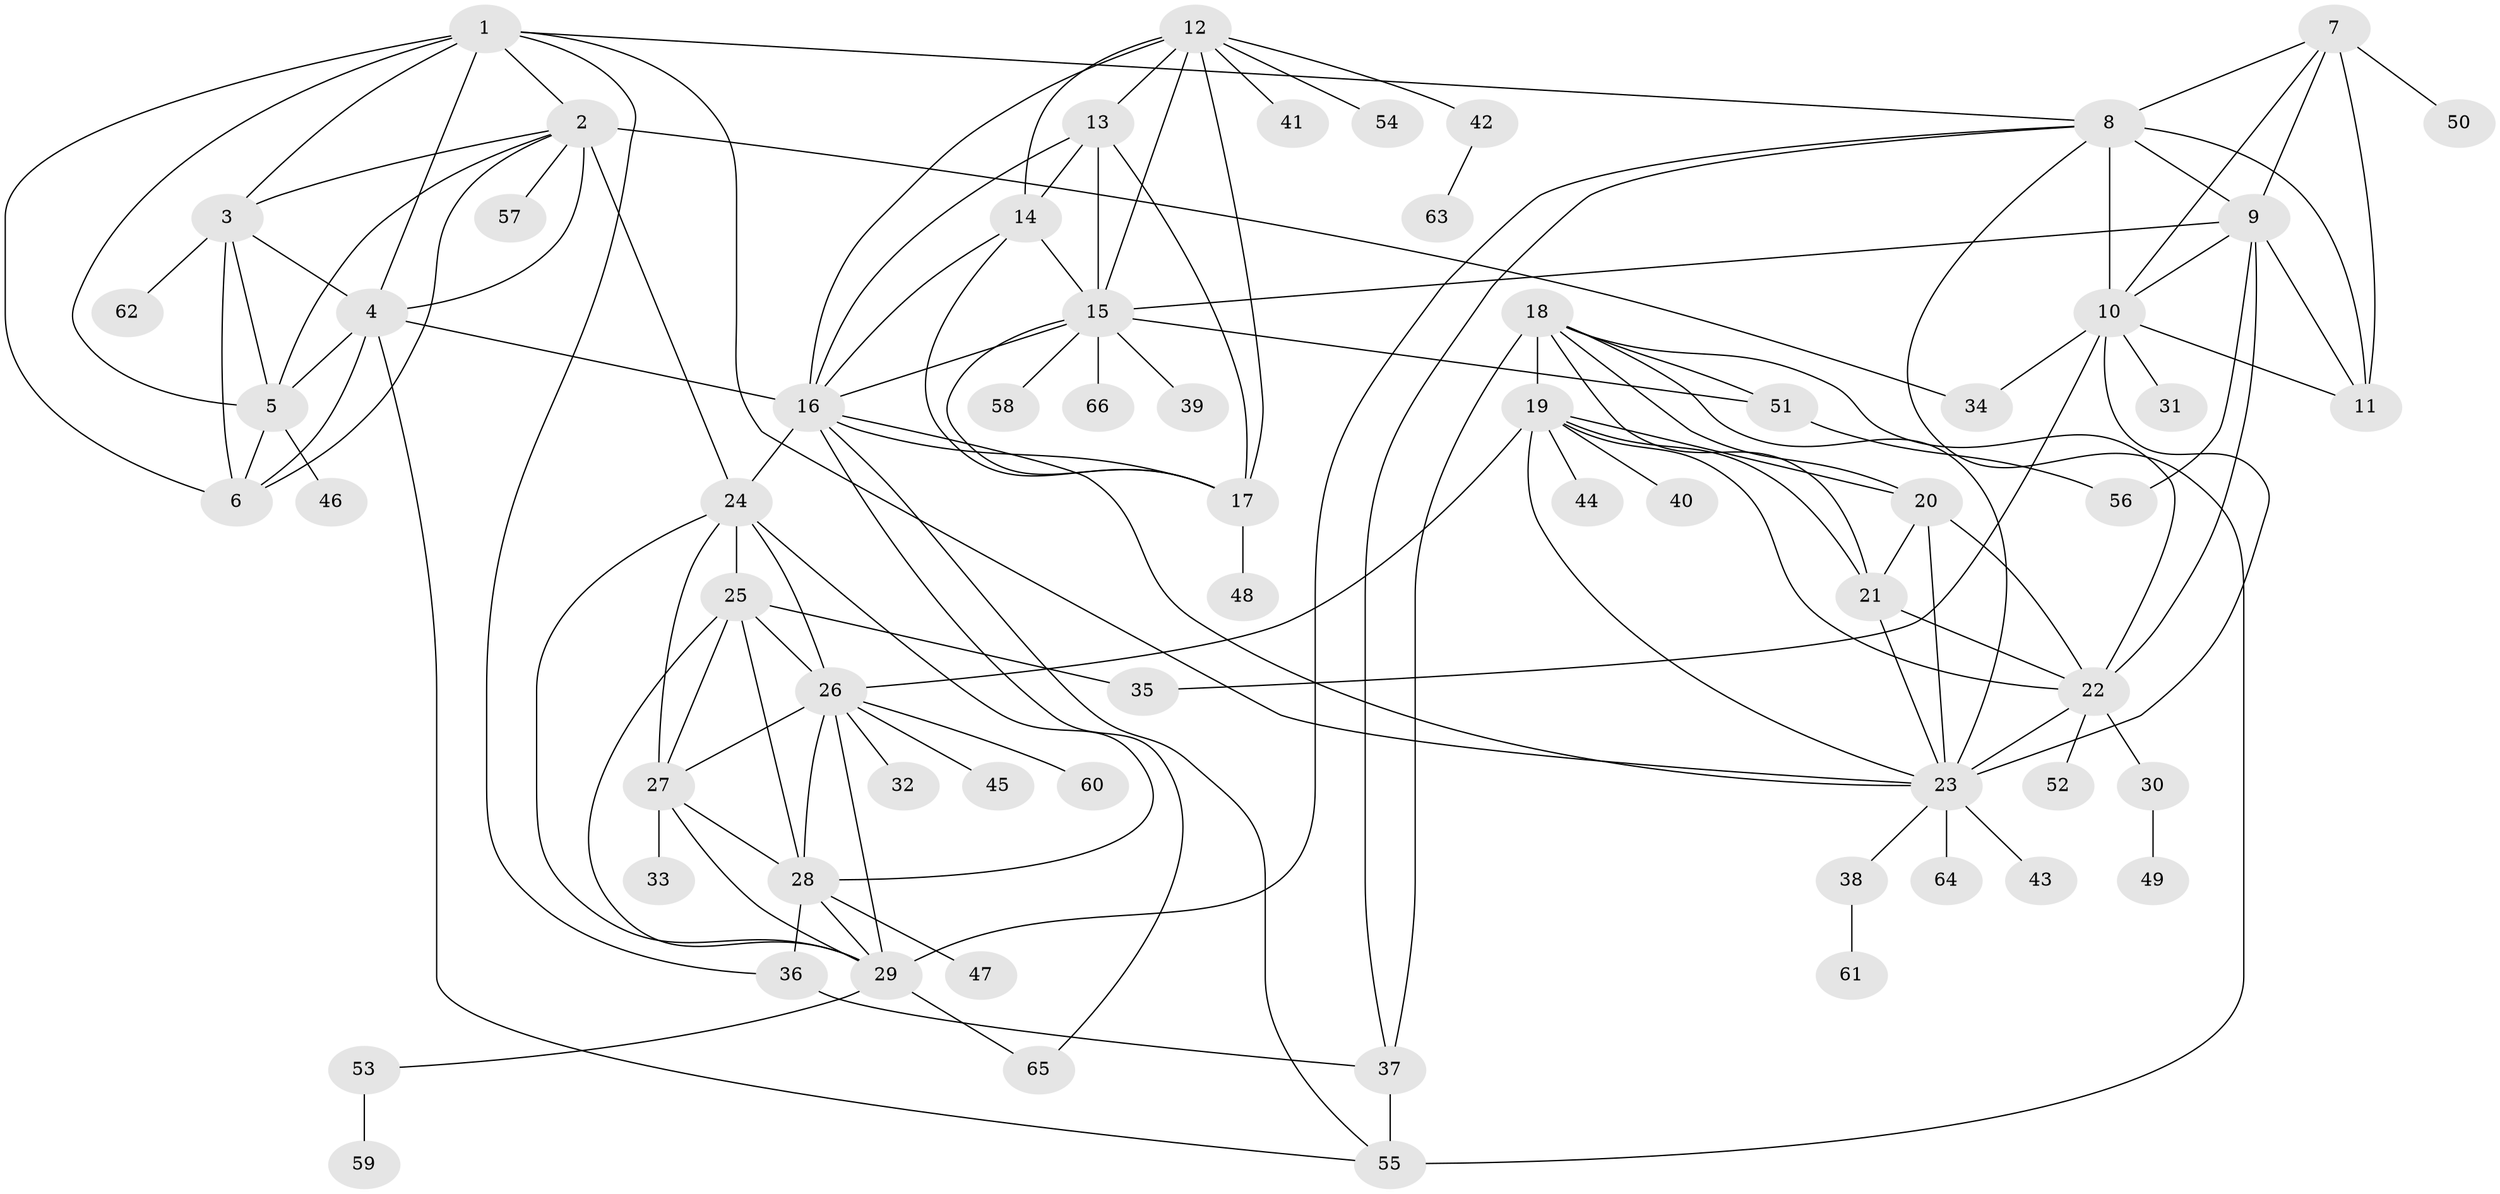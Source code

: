 // original degree distribution, {9: 0.04580152671755725, 12: 0.030534351145038167, 7: 0.03816793893129771, 8: 0.022900763358778626, 6: 0.030534351145038167, 5: 0.007633587786259542, 11: 0.022900763358778626, 10: 0.030534351145038167, 3: 0.05343511450381679, 2: 0.1297709923664122, 1: 0.5801526717557252, 4: 0.007633587786259542}
// Generated by graph-tools (version 1.1) at 2025/37/03/09/25 02:37:34]
// undirected, 66 vertices, 129 edges
graph export_dot {
graph [start="1"]
  node [color=gray90,style=filled];
  1;
  2;
  3;
  4;
  5;
  6;
  7;
  8;
  9;
  10;
  11;
  12;
  13;
  14;
  15;
  16;
  17;
  18;
  19;
  20;
  21;
  22;
  23;
  24;
  25;
  26;
  27;
  28;
  29;
  30;
  31;
  32;
  33;
  34;
  35;
  36;
  37;
  38;
  39;
  40;
  41;
  42;
  43;
  44;
  45;
  46;
  47;
  48;
  49;
  50;
  51;
  52;
  53;
  54;
  55;
  56;
  57;
  58;
  59;
  60;
  61;
  62;
  63;
  64;
  65;
  66;
  1 -- 2 [weight=1.0];
  1 -- 3 [weight=1.0];
  1 -- 4 [weight=1.0];
  1 -- 5 [weight=1.0];
  1 -- 6 [weight=1.0];
  1 -- 8 [weight=1.0];
  1 -- 23 [weight=1.0];
  1 -- 36 [weight=1.0];
  2 -- 3 [weight=1.0];
  2 -- 4 [weight=1.0];
  2 -- 5 [weight=1.0];
  2 -- 6 [weight=1.0];
  2 -- 24 [weight=1.0];
  2 -- 34 [weight=4.0];
  2 -- 57 [weight=1.0];
  3 -- 4 [weight=1.0];
  3 -- 5 [weight=1.0];
  3 -- 6 [weight=1.0];
  3 -- 62 [weight=1.0];
  4 -- 5 [weight=1.0];
  4 -- 6 [weight=1.0];
  4 -- 16 [weight=1.0];
  4 -- 55 [weight=1.0];
  5 -- 6 [weight=1.0];
  5 -- 46 [weight=1.0];
  7 -- 8 [weight=2.0];
  7 -- 9 [weight=1.0];
  7 -- 10 [weight=1.0];
  7 -- 11 [weight=1.0];
  7 -- 50 [weight=3.0];
  8 -- 9 [weight=2.0];
  8 -- 10 [weight=2.0];
  8 -- 11 [weight=4.0];
  8 -- 29 [weight=1.0];
  8 -- 37 [weight=1.0];
  8 -- 55 [weight=2.0];
  9 -- 10 [weight=1.0];
  9 -- 11 [weight=1.0];
  9 -- 15 [weight=1.0];
  9 -- 22 [weight=1.0];
  9 -- 56 [weight=1.0];
  10 -- 11 [weight=1.0];
  10 -- 23 [weight=1.0];
  10 -- 31 [weight=1.0];
  10 -- 34 [weight=1.0];
  10 -- 35 [weight=3.0];
  12 -- 13 [weight=1.0];
  12 -- 14 [weight=1.0];
  12 -- 15 [weight=1.0];
  12 -- 16 [weight=1.0];
  12 -- 17 [weight=1.0];
  12 -- 41 [weight=1.0];
  12 -- 42 [weight=1.0];
  12 -- 54 [weight=1.0];
  13 -- 14 [weight=1.0];
  13 -- 15 [weight=1.0];
  13 -- 16 [weight=1.0];
  13 -- 17 [weight=1.0];
  14 -- 15 [weight=1.0];
  14 -- 16 [weight=1.0];
  14 -- 17 [weight=1.0];
  15 -- 16 [weight=1.0];
  15 -- 17 [weight=1.0];
  15 -- 39 [weight=1.0];
  15 -- 51 [weight=1.0];
  15 -- 58 [weight=1.0];
  15 -- 66 [weight=1.0];
  16 -- 17 [weight=1.0];
  16 -- 23 [weight=1.0];
  16 -- 24 [weight=1.0];
  16 -- 55 [weight=1.0];
  16 -- 65 [weight=1.0];
  17 -- 48 [weight=1.0];
  18 -- 19 [weight=1.0];
  18 -- 20 [weight=1.0];
  18 -- 21 [weight=1.0];
  18 -- 22 [weight=1.0];
  18 -- 23 [weight=1.0];
  18 -- 37 [weight=3.0];
  18 -- 51 [weight=1.0];
  19 -- 20 [weight=1.0];
  19 -- 21 [weight=1.0];
  19 -- 22 [weight=1.0];
  19 -- 23 [weight=1.0];
  19 -- 26 [weight=1.0];
  19 -- 40 [weight=1.0];
  19 -- 44 [weight=2.0];
  20 -- 21 [weight=1.0];
  20 -- 22 [weight=7.0];
  20 -- 23 [weight=1.0];
  21 -- 22 [weight=1.0];
  21 -- 23 [weight=1.0];
  22 -- 23 [weight=1.0];
  22 -- 30 [weight=1.0];
  22 -- 52 [weight=1.0];
  23 -- 38 [weight=1.0];
  23 -- 43 [weight=1.0];
  23 -- 64 [weight=1.0];
  24 -- 25 [weight=1.0];
  24 -- 26 [weight=1.0];
  24 -- 27 [weight=1.0];
  24 -- 28 [weight=1.0];
  24 -- 29 [weight=1.0];
  25 -- 26 [weight=1.0];
  25 -- 27 [weight=1.0];
  25 -- 28 [weight=1.0];
  25 -- 29 [weight=1.0];
  25 -- 35 [weight=1.0];
  26 -- 27 [weight=1.0];
  26 -- 28 [weight=1.0];
  26 -- 29 [weight=1.0];
  26 -- 32 [weight=1.0];
  26 -- 45 [weight=1.0];
  26 -- 60 [weight=1.0];
  27 -- 28 [weight=1.0];
  27 -- 29 [weight=1.0];
  27 -- 33 [weight=4.0];
  28 -- 29 [weight=1.0];
  28 -- 36 [weight=4.0];
  28 -- 47 [weight=1.0];
  29 -- 53 [weight=1.0];
  29 -- 65 [weight=1.0];
  30 -- 49 [weight=1.0];
  36 -- 37 [weight=2.0];
  37 -- 55 [weight=1.0];
  38 -- 61 [weight=1.0];
  42 -- 63 [weight=1.0];
  51 -- 56 [weight=1.0];
  53 -- 59 [weight=1.0];
}

